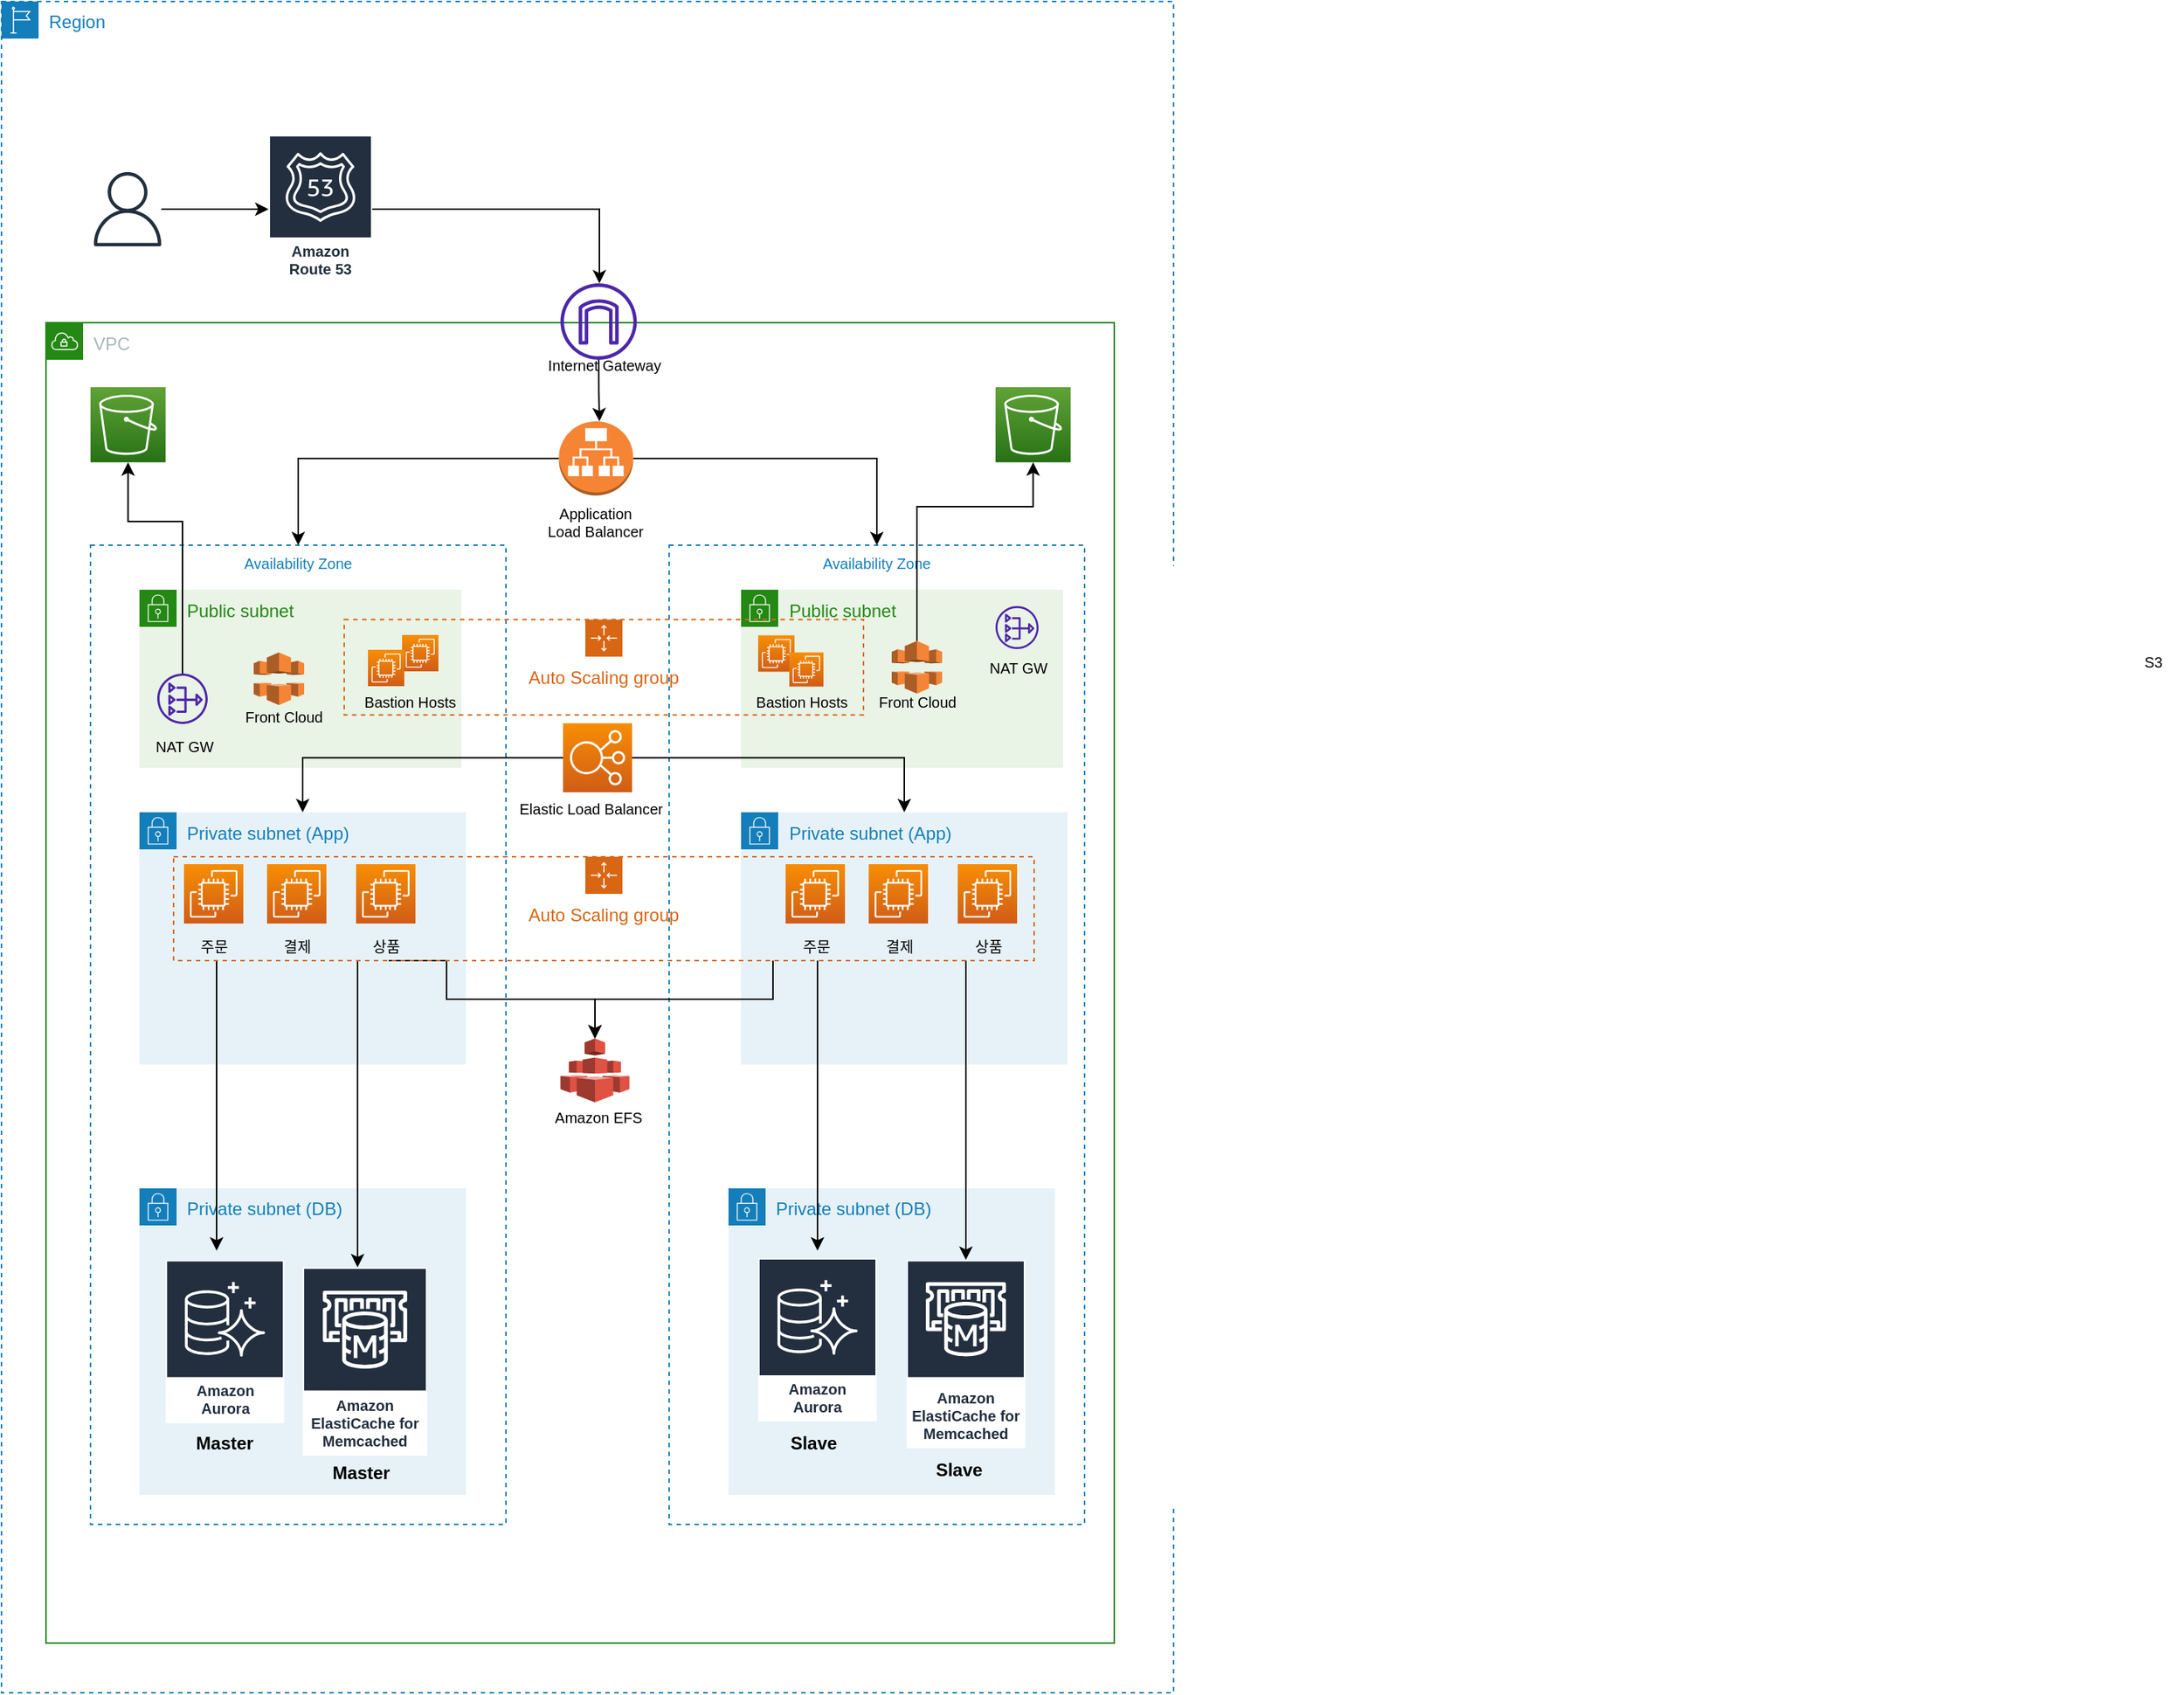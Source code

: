 <mxfile version="20.1.1" type="github"><diagram id="ddb-kprN005Wt0hA2Xbe" name="DR Architecture"><mxGraphModel dx="1061" dy="620" grid="1" gridSize="10" guides="1" tooltips="1" connect="1" arrows="1" fold="1" page="1" pageScale="1" pageWidth="827" pageHeight="1169" math="0" shadow="0"><root><mxCell id="0"/><mxCell id="1" parent="0"/><mxCell id="-xat-Ccg4I1JxFuP80GP-120" value="S3" style="text;html=1;align=center;verticalAlign=middle;resizable=0;points=[];autosize=1;strokeColor=none;fillColor=none;fontSize=10;" vertex="1" parent="1"><mxGeometry x="1440" y="440" width="40" height="30" as="geometry"/></mxCell><mxCell id="-xat-Ccg4I1JxFuP80GP-122" value="Region" style="points=[[0,0],[0.25,0],[0.5,0],[0.75,0],[1,0],[1,0.25],[1,0.5],[1,0.75],[1,1],[0.75,1],[0.5,1],[0.25,1],[0,1],[0,0.75],[0,0.5],[0,0.25]];outlineConnect=0;gradientColor=none;html=1;whiteSpace=wrap;fontSize=12;fontStyle=0;container=1;pointerEvents=0;collapsible=0;recursiveResize=0;shape=mxgraph.aws4.group;grIcon=mxgraph.aws4.group_region;strokeColor=#147EBA;fillColor=none;verticalAlign=top;align=left;spacingLeft=30;fontColor=#147EBA;dashed=1;" vertex="1" parent="1"><mxGeometry x="10" y="10" width="790" height="1140" as="geometry"/></mxCell><mxCell id="-xat-Ccg4I1JxFuP80GP-131" style="edgeStyle=orthogonalEdgeStyle;rounded=0;orthogonalLoop=1;jettySize=auto;html=1;fontSize=10;" edge="1" parent="-xat-Ccg4I1JxFuP80GP-122" source="-xat-Ccg4I1JxFuP80GP-31" target="-xat-Ccg4I1JxFuP80GP-127"><mxGeometry relative="1" as="geometry"><Array as="points"><mxPoint x="403" y="140"/></Array></mxGeometry></mxCell><mxCell id="-xat-Ccg4I1JxFuP80GP-31" value="Amazon Route 53" style="sketch=0;outlineConnect=0;fontColor=#232F3E;gradientColor=none;strokeColor=#ffffff;fillColor=#232F3E;dashed=0;verticalLabelPosition=middle;verticalAlign=bottom;align=center;html=1;whiteSpace=wrap;fontSize=10;fontStyle=1;spacing=3;shape=mxgraph.aws4.productIcon;prIcon=mxgraph.aws4.route_53;" vertex="1" parent="-xat-Ccg4I1JxFuP80GP-122"><mxGeometry x="180" y="90" width="70" height="100" as="geometry"/></mxCell><mxCell id="-xat-Ccg4I1JxFuP80GP-130" style="edgeStyle=orthogonalEdgeStyle;rounded=0;orthogonalLoop=1;jettySize=auto;html=1;fontSize=10;" edge="1" parent="-xat-Ccg4I1JxFuP80GP-122" source="-xat-Ccg4I1JxFuP80GP-40" target="-xat-Ccg4I1JxFuP80GP-31"><mxGeometry relative="1" as="geometry"/></mxCell><mxCell id="-xat-Ccg4I1JxFuP80GP-40" value="" style="sketch=0;outlineConnect=0;fontColor=#232F3E;gradientColor=none;fillColor=#232F3D;strokeColor=none;dashed=0;verticalLabelPosition=bottom;verticalAlign=top;align=center;html=1;fontSize=12;fontStyle=0;aspect=fixed;pointerEvents=1;shape=mxgraph.aws4.user;" vertex="1" parent="-xat-Ccg4I1JxFuP80GP-122"><mxGeometry x="60" y="115" width="50" height="50" as="geometry"/></mxCell><mxCell id="-xat-Ccg4I1JxFuP80GP-1" value="VPC" style="points=[[0,0],[0.25,0],[0.5,0],[0.75,0],[1,0],[1,0.25],[1,0.5],[1,0.75],[1,1],[0.75,1],[0.5,1],[0.25,1],[0,1],[0,0.75],[0,0.5],[0,0.25]];outlineConnect=0;gradientColor=none;html=1;whiteSpace=wrap;fontSize=12;fontStyle=0;container=1;pointerEvents=0;collapsible=0;recursiveResize=0;shape=mxgraph.aws4.group;grIcon=mxgraph.aws4.group_vpc;strokeColor=#248814;fillColor=none;verticalAlign=top;align=left;spacingLeft=30;fontColor=#AAB7B8;dashed=0;" vertex="1" parent="-xat-Ccg4I1JxFuP80GP-122"><mxGeometry x="30" y="216.5" width="720" height="890" as="geometry"/></mxCell><mxCell id="-xat-Ccg4I1JxFuP80GP-59" value="Availability Zone" style="fillColor=none;strokeColor=#147EBA;dashed=1;verticalAlign=top;fontStyle=0;fontColor=#147EBA;fontSize=10;" vertex="1" parent="-xat-Ccg4I1JxFuP80GP-1"><mxGeometry x="30" y="150" width="280" height="660" as="geometry"/></mxCell><mxCell id="-xat-Ccg4I1JxFuP80GP-98" value="Availability Zone" style="fillColor=none;strokeColor=#147EBA;dashed=1;verticalAlign=top;fontStyle=0;fontColor=#147EBA;fontSize=10;" vertex="1" parent="-xat-Ccg4I1JxFuP80GP-1"><mxGeometry x="420" y="150" width="280" height="660" as="geometry"/></mxCell><mxCell id="-xat-Ccg4I1JxFuP80GP-3" value="Public subnet" style="points=[[0,0],[0.25,0],[0.5,0],[0.75,0],[1,0],[1,0.25],[1,0.5],[1,0.75],[1,1],[0.75,1],[0.5,1],[0.25,1],[0,1],[0,0.75],[0,0.5],[0,0.25]];outlineConnect=0;gradientColor=none;html=1;whiteSpace=wrap;fontSize=12;fontStyle=0;container=1;pointerEvents=0;collapsible=0;recursiveResize=0;shape=mxgraph.aws4.group;grIcon=mxgraph.aws4.group_security_group;grStroke=0;strokeColor=#248814;fillColor=#E9F3E6;verticalAlign=top;align=left;spacingLeft=30;fontColor=#248814;dashed=0;" vertex="1" parent="-xat-Ccg4I1JxFuP80GP-1"><mxGeometry x="63" y="180" width="217" height="120" as="geometry"/></mxCell><mxCell id="-xat-Ccg4I1JxFuP80GP-88" value="" style="sketch=0;outlineConnect=0;fontColor=#232F3E;gradientColor=none;fillColor=#4D27AA;strokeColor=none;dashed=0;verticalLabelPosition=bottom;verticalAlign=top;align=center;html=1;fontSize=12;fontStyle=0;aspect=fixed;pointerEvents=1;shape=mxgraph.aws4.nat_gateway;" vertex="1" parent="-xat-Ccg4I1JxFuP80GP-3"><mxGeometry x="12" y="56.5" width="34" height="34" as="geometry"/></mxCell><mxCell id="-xat-Ccg4I1JxFuP80GP-108" value="" style="sketch=0;points=[[0,0,0],[0.25,0,0],[0.5,0,0],[0.75,0,0],[1,0,0],[0,1,0],[0.25,1,0],[0.5,1,0],[0.75,1,0],[1,1,0],[0,0.25,0],[0,0.5,0],[0,0.75,0],[1,0.25,0],[1,0.5,0],[1,0.75,0]];outlineConnect=0;fontColor=#232F3E;gradientColor=#F78E04;gradientDirection=north;fillColor=#D05C17;strokeColor=#ffffff;dashed=0;verticalLabelPosition=bottom;verticalAlign=top;align=center;html=1;fontSize=12;fontStyle=0;aspect=fixed;shape=mxgraph.aws4.resourceIcon;resIcon=mxgraph.aws4.ec2;" vertex="1" parent="-xat-Ccg4I1JxFuP80GP-3"><mxGeometry x="177" y="30.5" width="24.5" height="24.5" as="geometry"/></mxCell><mxCell id="-xat-Ccg4I1JxFuP80GP-60" value="Private subnet (DB)" style="points=[[0,0],[0.25,0],[0.5,0],[0.75,0],[1,0],[1,0.25],[1,0.5],[1,0.75],[1,1],[0.75,1],[0.5,1],[0.25,1],[0,1],[0,0.75],[0,0.5],[0,0.25]];outlineConnect=0;gradientColor=none;html=1;whiteSpace=wrap;fontSize=12;fontStyle=0;container=1;pointerEvents=0;collapsible=0;recursiveResize=0;shape=mxgraph.aws4.group;grIcon=mxgraph.aws4.group_security_group;grStroke=0;strokeColor=#147EBA;fillColor=#E6F2F8;verticalAlign=top;align=left;spacingLeft=30;fontColor=#147EBA;dashed=0;" vertex="1" parent="-xat-Ccg4I1JxFuP80GP-1"><mxGeometry x="460" y="583.5" width="220" height="206.5" as="geometry"/></mxCell><mxCell id="-xat-Ccg4I1JxFuP80GP-63" value="Slave" style="text;html=1;align=center;verticalAlign=middle;resizable=0;points=[];autosize=1;strokeColor=none;fillColor=none;fontSize=12;fontStyle=1" vertex="1" parent="-xat-Ccg4I1JxFuP80GP-60"><mxGeometry x="32" y="157" width="50" height="30" as="geometry"/></mxCell><mxCell id="-xat-Ccg4I1JxFuP80GP-67" value="Private subnet (App)" style="points=[[0,0],[0.25,0],[0.5,0],[0.75,0],[1,0],[1,0.25],[1,0.5],[1,0.75],[1,1],[0.75,1],[0.5,1],[0.25,1],[0,1],[0,0.75],[0,0.5],[0,0.25]];outlineConnect=0;gradientColor=none;html=1;whiteSpace=wrap;fontSize=12;fontStyle=0;container=1;pointerEvents=0;collapsible=0;recursiveResize=0;shape=mxgraph.aws4.group;grIcon=mxgraph.aws4.group_security_group;grStroke=0;strokeColor=#147EBA;fillColor=#E6F2F8;verticalAlign=top;align=left;spacingLeft=30;fontColor=#147EBA;dashed=0;" vertex="1" parent="-xat-Ccg4I1JxFuP80GP-1"><mxGeometry x="63" y="330" width="220" height="170" as="geometry"/></mxCell><mxCell id="-xat-Ccg4I1JxFuP80GP-73" value="" style="sketch=0;points=[[0,0,0],[0.25,0,0],[0.5,0,0],[0.75,0,0],[1,0,0],[0,1,0],[0.25,1,0],[0.5,1,0],[0.75,1,0],[1,1,0],[0,0.25,0],[0,0.5,0],[0,0.75,0],[1,0.25,0],[1,0.5,0],[1,0.75,0]];outlineConnect=0;fontColor=#232F3E;gradientColor=#F78E04;gradientDirection=north;fillColor=#D05C17;strokeColor=#ffffff;dashed=0;verticalLabelPosition=bottom;verticalAlign=top;align=center;html=1;fontSize=12;fontStyle=0;aspect=fixed;shape=mxgraph.aws4.resourceIcon;resIcon=mxgraph.aws4.ec2;" vertex="1" parent="-xat-Ccg4I1JxFuP80GP-67"><mxGeometry x="30" y="35" width="40" height="40" as="geometry"/></mxCell><mxCell id="-xat-Ccg4I1JxFuP80GP-74" value="" style="sketch=0;points=[[0,0,0],[0.25,0,0],[0.5,0,0],[0.75,0,0],[1,0,0],[0,1,0],[0.25,1,0],[0.5,1,0],[0.75,1,0],[1,1,0],[0,0.25,0],[0,0.5,0],[0,0.75,0],[1,0.25,0],[1,0.5,0],[1,0.75,0]];outlineConnect=0;fontColor=#232F3E;gradientColor=#F78E04;gradientDirection=north;fillColor=#D05C17;strokeColor=#ffffff;dashed=0;verticalLabelPosition=bottom;verticalAlign=top;align=center;html=1;fontSize=12;fontStyle=0;aspect=fixed;shape=mxgraph.aws4.resourceIcon;resIcon=mxgraph.aws4.ec2;" vertex="1" parent="-xat-Ccg4I1JxFuP80GP-67"><mxGeometry x="86" y="35" width="40" height="40" as="geometry"/></mxCell><mxCell id="-xat-Ccg4I1JxFuP80GP-18" value="" style="sketch=0;points=[[0,0,0],[0.25,0,0],[0.5,0,0],[0.75,0,0],[1,0,0],[0,1,0],[0.25,1,0],[0.5,1,0],[0.75,1,0],[1,1,0],[0,0.25,0],[0,0.5,0],[0,0.75,0],[1,0.25,0],[1,0.5,0],[1,0.75,0]];outlineConnect=0;fontColor=#232F3E;gradientColor=#F78E04;gradientDirection=north;fillColor=#D05C17;strokeColor=#ffffff;dashed=0;verticalLabelPosition=bottom;verticalAlign=top;align=center;html=1;fontSize=12;fontStyle=0;aspect=fixed;shape=mxgraph.aws4.resourceIcon;resIcon=mxgraph.aws4.ec2;" vertex="1" parent="-xat-Ccg4I1JxFuP80GP-67"><mxGeometry x="146" y="35" width="40" height="40" as="geometry"/></mxCell><mxCell id="-xat-Ccg4I1JxFuP80GP-22" value="상품" style="text;html=1;align=center;verticalAlign=middle;resizable=0;points=[];autosize=1;strokeColor=none;fillColor=none;fontSize=10;" vertex="1" parent="-xat-Ccg4I1JxFuP80GP-67"><mxGeometry x="146" y="75" width="40" height="30" as="geometry"/></mxCell><mxCell id="-xat-Ccg4I1JxFuP80GP-17" value="결제" style="text;html=1;align=center;verticalAlign=middle;resizable=0;points=[];autosize=1;strokeColor=none;fillColor=none;fontSize=10;" vertex="1" parent="-xat-Ccg4I1JxFuP80GP-67"><mxGeometry x="86" y="75" width="40" height="30" as="geometry"/></mxCell><mxCell id="-xat-Ccg4I1JxFuP80GP-15" value="주문" style="text;html=1;align=center;verticalAlign=middle;resizable=0;points=[];autosize=1;strokeColor=none;fillColor=none;fontSize=10;" vertex="1" parent="-xat-Ccg4I1JxFuP80GP-67"><mxGeometry x="30" y="75" width="40" height="30" as="geometry"/></mxCell><mxCell id="-xat-Ccg4I1JxFuP80GP-76" value="Private subnet (App)" style="points=[[0,0],[0.25,0],[0.5,0],[0.75,0],[1,0],[1,0.25],[1,0.5],[1,0.75],[1,1],[0.75,1],[0.5,1],[0.25,1],[0,1],[0,0.75],[0,0.5],[0,0.25]];outlineConnect=0;gradientColor=none;html=1;whiteSpace=wrap;fontSize=12;fontStyle=0;container=1;pointerEvents=0;collapsible=0;recursiveResize=0;shape=mxgraph.aws4.group;grIcon=mxgraph.aws4.group_security_group;grStroke=0;strokeColor=#147EBA;fillColor=#E6F2F8;verticalAlign=top;align=left;spacingLeft=30;fontColor=#147EBA;dashed=0;" vertex="1" parent="-xat-Ccg4I1JxFuP80GP-1"><mxGeometry x="468.5" y="330" width="220" height="170" as="geometry"/></mxCell><mxCell id="-xat-Ccg4I1JxFuP80GP-77" value="" style="sketch=0;points=[[0,0,0],[0.25,0,0],[0.5,0,0],[0.75,0,0],[1,0,0],[0,1,0],[0.25,1,0],[0.5,1,0],[0.75,1,0],[1,1,0],[0,0.25,0],[0,0.5,0],[0,0.75,0],[1,0.25,0],[1,0.5,0],[1,0.75,0]];outlineConnect=0;fontColor=#232F3E;gradientColor=#F78E04;gradientDirection=north;fillColor=#D05C17;strokeColor=#ffffff;dashed=0;verticalLabelPosition=bottom;verticalAlign=top;align=center;html=1;fontSize=12;fontStyle=0;aspect=fixed;shape=mxgraph.aws4.resourceIcon;resIcon=mxgraph.aws4.ec2;" vertex="1" parent="-xat-Ccg4I1JxFuP80GP-76"><mxGeometry x="30" y="35" width="40" height="40" as="geometry"/></mxCell><mxCell id="-xat-Ccg4I1JxFuP80GP-78" value="" style="sketch=0;points=[[0,0,0],[0.25,0,0],[0.5,0,0],[0.75,0,0],[1,0,0],[0,1,0],[0.25,1,0],[0.5,1,0],[0.75,1,0],[1,1,0],[0,0.25,0],[0,0.5,0],[0,0.75,0],[1,0.25,0],[1,0.5,0],[1,0.75,0]];outlineConnect=0;fontColor=#232F3E;gradientColor=#F78E04;gradientDirection=north;fillColor=#D05C17;strokeColor=#ffffff;dashed=0;verticalLabelPosition=bottom;verticalAlign=top;align=center;html=1;fontSize=12;fontStyle=0;aspect=fixed;shape=mxgraph.aws4.resourceIcon;resIcon=mxgraph.aws4.ec2;" vertex="1" parent="-xat-Ccg4I1JxFuP80GP-76"><mxGeometry x="86" y="35" width="40" height="40" as="geometry"/></mxCell><mxCell id="-xat-Ccg4I1JxFuP80GP-79" value="" style="sketch=0;points=[[0,0,0],[0.25,0,0],[0.5,0,0],[0.75,0,0],[1,0,0],[0,1,0],[0.25,1,0],[0.5,1,0],[0.75,1,0],[1,1,0],[0,0.25,0],[0,0.5,0],[0,0.75,0],[1,0.25,0],[1,0.5,0],[1,0.75,0]];outlineConnect=0;fontColor=#232F3E;gradientColor=#F78E04;gradientDirection=north;fillColor=#D05C17;strokeColor=#ffffff;dashed=0;verticalLabelPosition=bottom;verticalAlign=top;align=center;html=1;fontSize=12;fontStyle=0;aspect=fixed;shape=mxgraph.aws4.resourceIcon;resIcon=mxgraph.aws4.ec2;" vertex="1" parent="-xat-Ccg4I1JxFuP80GP-76"><mxGeometry x="146" y="35" width="40" height="40" as="geometry"/></mxCell><mxCell id="-xat-Ccg4I1JxFuP80GP-80" value="상품" style="text;html=1;align=center;verticalAlign=middle;resizable=0;points=[];autosize=1;strokeColor=none;fillColor=none;fontSize=10;" vertex="1" parent="-xat-Ccg4I1JxFuP80GP-76"><mxGeometry x="146" y="75" width="40" height="30" as="geometry"/></mxCell><mxCell id="-xat-Ccg4I1JxFuP80GP-81" value="결제" style="text;html=1;align=center;verticalAlign=middle;resizable=0;points=[];autosize=1;strokeColor=none;fillColor=none;fontSize=10;" vertex="1" parent="-xat-Ccg4I1JxFuP80GP-76"><mxGeometry x="86" y="75" width="40" height="30" as="geometry"/></mxCell><mxCell id="-xat-Ccg4I1JxFuP80GP-82" value="주문" style="text;html=1;align=center;verticalAlign=middle;resizable=0;points=[];autosize=1;strokeColor=none;fillColor=none;fontSize=10;" vertex="1" parent="-xat-Ccg4I1JxFuP80GP-76"><mxGeometry x="30" y="75" width="40" height="30" as="geometry"/></mxCell><mxCell id="-xat-Ccg4I1JxFuP80GP-83" value="Private subnet (DB)" style="points=[[0,0],[0.25,0],[0.5,0],[0.75,0],[1,0],[1,0.25],[1,0.5],[1,0.75],[1,1],[0.75,1],[0.5,1],[0.25,1],[0,1],[0,0.75],[0,0.5],[0,0.25]];outlineConnect=0;gradientColor=none;html=1;whiteSpace=wrap;fontSize=12;fontStyle=0;container=1;pointerEvents=0;collapsible=0;recursiveResize=0;shape=mxgraph.aws4.group;grIcon=mxgraph.aws4.group_security_group;grStroke=0;strokeColor=#147EBA;fillColor=#E6F2F8;verticalAlign=top;align=left;spacingLeft=30;fontColor=#147EBA;dashed=0;" vertex="1" parent="-xat-Ccg4I1JxFuP80GP-1"><mxGeometry x="63" y="583.5" width="220" height="206.5" as="geometry"/></mxCell><mxCell id="-xat-Ccg4I1JxFuP80GP-157" value="Amazon ElastiCache for Memcached" style="sketch=0;outlineConnect=0;fontColor=#232F3E;gradientColor=none;strokeColor=#ffffff;fillColor=#232F3E;dashed=0;verticalLabelPosition=middle;verticalAlign=bottom;align=center;html=1;whiteSpace=wrap;fontSize=10;fontStyle=1;spacing=3;shape=mxgraph.aws4.productIcon;prIcon=mxgraph.aws4.elasticache_for_memcached;" vertex="1" parent="-xat-Ccg4I1JxFuP80GP-83"><mxGeometry x="110" y="53.25" width="84" height="127" as="geometry"/></mxCell><mxCell id="-xat-Ccg4I1JxFuP80GP-93" value="Public subnet" style="points=[[0,0],[0.25,0],[0.5,0],[0.75,0],[1,0],[1,0.25],[1,0.5],[1,0.75],[1,1],[0.75,1],[0.5,1],[0.25,1],[0,1],[0,0.75],[0,0.5],[0,0.25]];outlineConnect=0;gradientColor=none;html=1;whiteSpace=wrap;fontSize=12;fontStyle=0;container=1;pointerEvents=0;collapsible=0;recursiveResize=0;shape=mxgraph.aws4.group;grIcon=mxgraph.aws4.group_security_group;grStroke=0;strokeColor=#248814;fillColor=#E9F3E6;verticalAlign=top;align=left;spacingLeft=30;fontColor=#248814;dashed=0;" vertex="1" parent="-xat-Ccg4I1JxFuP80GP-1"><mxGeometry x="468.5" y="180" width="217" height="120" as="geometry"/></mxCell><mxCell id="-xat-Ccg4I1JxFuP80GP-96" value="" style="sketch=0;points=[[0,0,0],[0.25,0,0],[0.5,0,0],[0.75,0,0],[1,0,0],[0,1,0],[0.25,1,0],[0.5,1,0],[0.75,1,0],[1,1,0],[0,0.25,0],[0,0.5,0],[0,0.75,0],[1,0.25,0],[1,0.5,0],[1,0.75,0]];outlineConnect=0;fontColor=#232F3E;gradientColor=#F78E04;gradientDirection=north;fillColor=#D05C17;strokeColor=#ffffff;dashed=0;verticalLabelPosition=bottom;verticalAlign=top;align=center;html=1;fontSize=12;fontStyle=0;aspect=fixed;shape=mxgraph.aws4.resourceIcon;resIcon=mxgraph.aws4.ec2;" vertex="1" parent="-xat-Ccg4I1JxFuP80GP-93"><mxGeometry x="11.5" y="30.75" width="24.5" height="24.5" as="geometry"/></mxCell><mxCell id="-xat-Ccg4I1JxFuP80GP-94" value="" style="sketch=0;outlineConnect=0;fontColor=#232F3E;gradientColor=none;fillColor=#4D27AA;strokeColor=none;dashed=0;verticalLabelPosition=bottom;verticalAlign=top;align=center;html=1;fontSize=12;fontStyle=0;aspect=fixed;pointerEvents=1;shape=mxgraph.aws4.nat_gateway;" vertex="1" parent="-xat-Ccg4I1JxFuP80GP-93"><mxGeometry x="171.5" y="11" width="29" height="29" as="geometry"/></mxCell><mxCell id="-xat-Ccg4I1JxFuP80GP-95" value="NAT GW" style="text;html=1;align=center;verticalAlign=middle;resizable=0;points=[];autosize=1;strokeColor=none;fillColor=none;fontSize=10;" vertex="1" parent="-xat-Ccg4I1JxFuP80GP-93"><mxGeometry x="156" y="37.25" width="60" height="30" as="geometry"/></mxCell><mxCell id="-xat-Ccg4I1JxFuP80GP-107" value="" style="sketch=0;points=[[0,0,0],[0.25,0,0],[0.5,0,0],[0.75,0,0],[1,0,0],[0,1,0],[0.25,1,0],[0.5,1,0],[0.75,1,0],[1,1,0],[0,0.25,0],[0,0.5,0],[0,0.75,0],[1,0.25,0],[1,0.5,0],[1,0.75,0]];outlineConnect=0;fontColor=#232F3E;gradientColor=#F78E04;gradientDirection=north;fillColor=#D05C17;strokeColor=#ffffff;dashed=0;verticalLabelPosition=bottom;verticalAlign=top;align=center;html=1;fontSize=12;fontStyle=0;aspect=fixed;shape=mxgraph.aws4.resourceIcon;resIcon=mxgraph.aws4.ec2;" vertex="1" parent="-xat-Ccg4I1JxFuP80GP-93"><mxGeometry x="32.5" y="42.25" width="23" height="23" as="geometry"/></mxCell><mxCell id="-xat-Ccg4I1JxFuP80GP-110" value="Front Cloud" style="text;html=1;align=center;verticalAlign=middle;resizable=0;points=[];autosize=1;strokeColor=none;fillColor=none;fontSize=10;" vertex="1" parent="-xat-Ccg4I1JxFuP80GP-1"><mxGeometry x="547" y="240" width="80" height="30" as="geometry"/></mxCell><mxCell id="-xat-Ccg4I1JxFuP80GP-92" value="Bastion Hosts" style="text;html=1;align=center;verticalAlign=middle;resizable=0;points=[];autosize=1;strokeColor=none;fillColor=none;fontSize=10;" vertex="1" parent="-xat-Ccg4I1JxFuP80GP-1"><mxGeometry x="200" y="240" width="90" height="30" as="geometry"/></mxCell><mxCell id="-xat-Ccg4I1JxFuP80GP-115" value="Auto Scaling group" style="points=[[0,0],[0.25,0],[0.5,0],[0.75,0],[1,0],[1,0.25],[1,0.5],[1,0.75],[1,1],[0.75,1],[0.5,1],[0.25,1],[0,1],[0,0.75],[0,0.5],[0,0.25]];outlineConnect=0;gradientColor=none;html=1;whiteSpace=wrap;fontSize=12;fontStyle=0;container=1;pointerEvents=0;collapsible=0;recursiveResize=0;shape=mxgraph.aws4.groupCenter;grIcon=mxgraph.aws4.group_auto_scaling_group;grStroke=1;strokeColor=#D86613;fillColor=none;verticalAlign=top;align=center;fontColor=#D86613;dashed=1;spacingTop=25;" vertex="1" parent="-xat-Ccg4I1JxFuP80GP-1"><mxGeometry x="201" y="200.13" width="350" height="64.25" as="geometry"/></mxCell><mxCell id="-xat-Ccg4I1JxFuP80GP-151" style="edgeStyle=orthogonalEdgeStyle;rounded=0;orthogonalLoop=1;jettySize=auto;html=1;exitX=0.25;exitY=1;exitDx=0;exitDy=0;entryX=0.5;entryY=0;entryDx=0;entryDy=0;entryPerimeter=0;fontSize=10;" edge="1" parent="-xat-Ccg4I1JxFuP80GP-1" source="-xat-Ccg4I1JxFuP80GP-116" target="-xat-Ccg4I1JxFuP80GP-118"><mxGeometry relative="1" as="geometry"><Array as="points"><mxPoint x="270" y="430"/><mxPoint x="270" y="456"/><mxPoint x="370" y="456"/></Array></mxGeometry></mxCell><mxCell id="-xat-Ccg4I1JxFuP80GP-153" style="edgeStyle=orthogonalEdgeStyle;rounded=0;orthogonalLoop=1;jettySize=auto;html=1;entryX=0.5;entryY=0;entryDx=0;entryDy=0;entryPerimeter=0;fontSize=10;" edge="1" parent="-xat-Ccg4I1JxFuP80GP-1" source="-xat-Ccg4I1JxFuP80GP-116" target="-xat-Ccg4I1JxFuP80GP-118"><mxGeometry relative="1" as="geometry"><Array as="points"><mxPoint x="490" y="456"/><mxPoint x="370" y="456"/></Array></mxGeometry></mxCell><mxCell id="-xat-Ccg4I1JxFuP80GP-154" style="edgeStyle=orthogonalEdgeStyle;rounded=0;orthogonalLoop=1;jettySize=auto;html=1;entryX=0.5;entryY=0;entryDx=0;entryDy=0;entryPerimeter=0;fontSize=10;" edge="1" parent="-xat-Ccg4I1JxFuP80GP-1" source="-xat-Ccg4I1JxFuP80GP-116"><mxGeometry relative="1" as="geometry"><mxPoint x="115" y="625.5" as="targetPoint"/><Array as="points"><mxPoint x="115" y="484"/><mxPoint x="115" y="484"/></Array></mxGeometry></mxCell><mxCell id="-xat-Ccg4I1JxFuP80GP-155" style="edgeStyle=orthogonalEdgeStyle;rounded=0;orthogonalLoop=1;jettySize=auto;html=1;entryX=0.5;entryY=0;entryDx=0;entryDy=0;entryPerimeter=0;fontSize=10;" edge="1" parent="-xat-Ccg4I1JxFuP80GP-1"><mxGeometry relative="1" as="geometry"><mxPoint x="520" y="430" as="sourcePoint"/><mxPoint x="520" y="625.5" as="targetPoint"/><Array as="points"><mxPoint x="520" y="464"/><mxPoint x="520" y="464"/></Array></mxGeometry></mxCell><mxCell id="-xat-Ccg4I1JxFuP80GP-161" style="edgeStyle=orthogonalEdgeStyle;rounded=0;orthogonalLoop=1;jettySize=auto;html=1;fontSize=12;" edge="1" parent="-xat-Ccg4I1JxFuP80GP-1" source="-xat-Ccg4I1JxFuP80GP-116" target="-xat-Ccg4I1JxFuP80GP-157"><mxGeometry relative="1" as="geometry"><Array as="points"><mxPoint x="210" y="554"/><mxPoint x="210" y="554"/></Array></mxGeometry></mxCell><mxCell id="-xat-Ccg4I1JxFuP80GP-163" style="edgeStyle=orthogonalEdgeStyle;rounded=0;orthogonalLoop=1;jettySize=auto;html=1;fontSize=12;" edge="1" parent="-xat-Ccg4I1JxFuP80GP-1" source="-xat-Ccg4I1JxFuP80GP-116" target="-xat-Ccg4I1JxFuP80GP-158"><mxGeometry relative="1" as="geometry"><Array as="points"><mxPoint x="620" y="454"/><mxPoint x="620" y="454"/></Array></mxGeometry></mxCell><mxCell id="-xat-Ccg4I1JxFuP80GP-116" value="Auto Scaling group" style="points=[[0,0],[0.25,0],[0.5,0],[0.75,0],[1,0],[1,0.25],[1,0.5],[1,0.75],[1,1],[0.75,1],[0.5,1],[0.25,1],[0,1],[0,0.75],[0,0.5],[0,0.25]];outlineConnect=0;gradientColor=none;html=1;whiteSpace=wrap;fontSize=12;fontStyle=0;container=1;pointerEvents=0;collapsible=0;recursiveResize=0;shape=mxgraph.aws4.groupCenter;grIcon=mxgraph.aws4.group_auto_scaling_group;grStroke=1;strokeColor=#D86613;fillColor=none;verticalAlign=top;align=center;fontColor=#D86613;dashed=1;spacingTop=25;" vertex="1" parent="-xat-Ccg4I1JxFuP80GP-1"><mxGeometry x="86" y="360" width="580" height="70" as="geometry"/></mxCell><mxCell id="-xat-Ccg4I1JxFuP80GP-2" value="" style="sketch=0;points=[[0,0,0],[0.25,0,0],[0.5,0,0],[0.75,0,0],[1,0,0],[0,1,0],[0.25,1,0],[0.5,1,0],[0.75,1,0],[1,1,0],[0,0.25,0],[0,0.5,0],[0,0.75,0],[1,0.25,0],[1,0.5,0],[1,0.75,0]];outlineConnect=0;fontColor=#232F3E;gradientColor=#60A337;gradientDirection=north;fillColor=#277116;strokeColor=#ffffff;dashed=0;verticalLabelPosition=bottom;verticalAlign=top;align=center;html=1;fontSize=12;fontStyle=0;aspect=fixed;shape=mxgraph.aws4.resourceIcon;resIcon=mxgraph.aws4.s3;" vertex="1" parent="-xat-Ccg4I1JxFuP80GP-1"><mxGeometry x="640" y="43.5" width="50.63" height="50.63" as="geometry"/></mxCell><mxCell id="-xat-Ccg4I1JxFuP80GP-133" style="edgeStyle=orthogonalEdgeStyle;rounded=0;orthogonalLoop=1;jettySize=auto;html=1;entryX=0.5;entryY=0;entryDx=0;entryDy=0;fontSize=10;" edge="1" parent="-xat-Ccg4I1JxFuP80GP-1" source="-xat-Ccg4I1JxFuP80GP-34" target="-xat-Ccg4I1JxFuP80GP-59"><mxGeometry relative="1" as="geometry"/></mxCell><mxCell id="-xat-Ccg4I1JxFuP80GP-134" style="edgeStyle=orthogonalEdgeStyle;rounded=0;orthogonalLoop=1;jettySize=auto;html=1;fontSize=10;" edge="1" parent="-xat-Ccg4I1JxFuP80GP-1" source="-xat-Ccg4I1JxFuP80GP-34" target="-xat-Ccg4I1JxFuP80GP-98"><mxGeometry relative="1" as="geometry"/></mxCell><mxCell id="-xat-Ccg4I1JxFuP80GP-34" value="" style="outlineConnect=0;dashed=0;verticalLabelPosition=bottom;verticalAlign=top;align=center;html=1;shape=mxgraph.aws3.application_load_balancer;fillColor=#F58534;gradientColor=none;fontSize=10;" vertex="1" parent="-xat-Ccg4I1JxFuP80GP-1"><mxGeometry x="345.75" y="66.5" width="50" height="50" as="geometry"/></mxCell><mxCell id="-xat-Ccg4I1JxFuP80GP-145" style="edgeStyle=orthogonalEdgeStyle;rounded=0;orthogonalLoop=1;jettySize=auto;html=1;fontSize=10;" edge="1" parent="-xat-Ccg4I1JxFuP80GP-1" source="-xat-Ccg4I1JxFuP80GP-126" target="-xat-Ccg4I1JxFuP80GP-67"><mxGeometry relative="1" as="geometry"/></mxCell><mxCell id="-xat-Ccg4I1JxFuP80GP-146" style="edgeStyle=orthogonalEdgeStyle;rounded=0;orthogonalLoop=1;jettySize=auto;html=1;entryX=0.5;entryY=0;entryDx=0;entryDy=0;fontSize=10;" edge="1" parent="-xat-Ccg4I1JxFuP80GP-1" source="-xat-Ccg4I1JxFuP80GP-126" target="-xat-Ccg4I1JxFuP80GP-76"><mxGeometry relative="1" as="geometry"/></mxCell><mxCell id="-xat-Ccg4I1JxFuP80GP-126" value="" style="sketch=0;points=[[0,0,0],[0.25,0,0],[0.5,0,0],[0.75,0,0],[1,0,0],[0,1,0],[0.25,1,0],[0.5,1,0],[0.75,1,0],[1,1,0],[0,0.25,0],[0,0.5,0],[0,0.75,0],[1,0.25,0],[1,0.5,0],[1,0.75,0]];outlineConnect=0;fontColor=#232F3E;gradientColor=#F78E04;gradientDirection=north;fillColor=#D05C17;strokeColor=#ffffff;dashed=0;verticalLabelPosition=bottom;verticalAlign=top;align=center;html=1;fontSize=12;fontStyle=0;aspect=fixed;shape=mxgraph.aws4.resourceIcon;resIcon=mxgraph.aws4.elastic_load_balancing;" vertex="1" parent="-xat-Ccg4I1JxFuP80GP-1"><mxGeometry x="348.5" y="270" width="46.5" height="46.5" as="geometry"/></mxCell><mxCell id="-xat-Ccg4I1JxFuP80GP-97" value="Bastion Hosts" style="text;html=1;align=center;verticalAlign=middle;resizable=0;points=[];autosize=1;strokeColor=none;fillColor=none;fontSize=10;" vertex="1" parent="-xat-Ccg4I1JxFuP80GP-1"><mxGeometry x="463.5" y="240" width="90" height="30" as="geometry"/></mxCell><mxCell id="-xat-Ccg4I1JxFuP80GP-136" style="edgeStyle=orthogonalEdgeStyle;rounded=0;orthogonalLoop=1;jettySize=auto;html=1;entryX=0.5;entryY=1;entryDx=0;entryDy=0;entryPerimeter=0;fontSize=10;" edge="1" parent="-xat-Ccg4I1JxFuP80GP-1" source="-xat-Ccg4I1JxFuP80GP-33" target="-xat-Ccg4I1JxFuP80GP-2"><mxGeometry relative="1" as="geometry"><Array as="points"><mxPoint x="587" y="124"/><mxPoint x="665" y="124"/></Array></mxGeometry></mxCell><mxCell id="-xat-Ccg4I1JxFuP80GP-33" value="" style="outlineConnect=0;dashed=0;verticalLabelPosition=bottom;verticalAlign=top;align=center;html=1;shape=mxgraph.aws3.cloudfront;fillColor=#F58536;gradientColor=none;" vertex="1" parent="-xat-Ccg4I1JxFuP80GP-1"><mxGeometry x="570" y="214.5" width="34" height="35.5" as="geometry"/></mxCell><mxCell id="-xat-Ccg4I1JxFuP80GP-137" value="" style="sketch=0;points=[[0,0,0],[0.25,0,0],[0.5,0,0],[0.75,0,0],[1,0,0],[0,1,0],[0.25,1,0],[0.5,1,0],[0.75,1,0],[1,1,0],[0,0.25,0],[0,0.5,0],[0,0.75,0],[1,0.25,0],[1,0.5,0],[1,0.75,0]];outlineConnect=0;fontColor=#232F3E;gradientColor=#60A337;gradientDirection=north;fillColor=#277116;strokeColor=#ffffff;dashed=0;verticalLabelPosition=bottom;verticalAlign=top;align=center;html=1;fontSize=12;fontStyle=0;aspect=fixed;shape=mxgraph.aws4.resourceIcon;resIcon=mxgraph.aws4.s3;" vertex="1" parent="-xat-Ccg4I1JxFuP80GP-1"><mxGeometry x="30" y="43.5" width="50.63" height="50.63" as="geometry"/></mxCell><mxCell id="-xat-Ccg4I1JxFuP80GP-138" value="" style="outlineConnect=0;dashed=0;verticalLabelPosition=bottom;verticalAlign=top;align=center;html=1;shape=mxgraph.aws3.cloudfront;fillColor=#F58536;gradientColor=none;" vertex="1" parent="-xat-Ccg4I1JxFuP80GP-1"><mxGeometry x="140" y="222.25" width="34" height="35.5" as="geometry"/></mxCell><mxCell id="-xat-Ccg4I1JxFuP80GP-141" value="Front Cloud" style="text;html=1;align=center;verticalAlign=middle;resizable=0;points=[];autosize=1;strokeColor=none;fillColor=none;fontSize=10;" vertex="1" parent="-xat-Ccg4I1JxFuP80GP-1"><mxGeometry x="120" y="250" width="80" height="30" as="geometry"/></mxCell><mxCell id="-xat-Ccg4I1JxFuP80GP-90" value="" style="sketch=0;points=[[0,0,0],[0.25,0,0],[0.5,0,0],[0.75,0,0],[1,0,0],[0,1,0],[0.25,1,0],[0.5,1,0],[0.75,1,0],[1,1,0],[0,0.25,0],[0,0.5,0],[0,0.75,0],[1,0.25,0],[1,0.5,0],[1,0.75,0]];outlineConnect=0;fontColor=#232F3E;gradientColor=#F78E04;gradientDirection=north;fillColor=#D05C17;strokeColor=#ffffff;dashed=0;verticalLabelPosition=bottom;verticalAlign=top;align=center;html=1;fontSize=12;fontStyle=0;aspect=fixed;shape=mxgraph.aws4.resourceIcon;resIcon=mxgraph.aws4.ec2;" vertex="1" parent="-xat-Ccg4I1JxFuP80GP-1"><mxGeometry x="217" y="220.5" width="24.5" height="24.5" as="geometry"/></mxCell><mxCell id="-xat-Ccg4I1JxFuP80GP-89" value="NAT GW" style="text;html=1;align=center;verticalAlign=middle;resizable=0;points=[];autosize=1;strokeColor=none;fillColor=none;fontSize=10;" vertex="1" parent="-xat-Ccg4I1JxFuP80GP-1"><mxGeometry x="63" y="270" width="60" height="30" as="geometry"/></mxCell><mxCell id="-xat-Ccg4I1JxFuP80GP-142" style="edgeStyle=orthogonalEdgeStyle;rounded=0;orthogonalLoop=1;jettySize=auto;html=1;entryX=0.5;entryY=1;entryDx=0;entryDy=0;entryPerimeter=0;fontSize=10;" edge="1" parent="-xat-Ccg4I1JxFuP80GP-1" source="-xat-Ccg4I1JxFuP80GP-88" target="-xat-Ccg4I1JxFuP80GP-137"><mxGeometry relative="1" as="geometry"><Array as="points"><mxPoint x="92" y="134"/><mxPoint x="55" y="134"/></Array></mxGeometry></mxCell><mxCell id="-xat-Ccg4I1JxFuP80GP-147" value="Internet Gateway" style="text;html=1;align=center;verticalAlign=middle;resizable=0;points=[];autosize=1;strokeColor=none;fillColor=none;fontSize=10;" vertex="1" parent="-xat-Ccg4I1JxFuP80GP-1"><mxGeometry x="326" y="13.5" width="100" height="30" as="geometry"/></mxCell><mxCell id="-xat-Ccg4I1JxFuP80GP-148" value="Application&lt;br&gt;Load Balancer" style="text;html=1;align=center;verticalAlign=middle;resizable=0;points=[];autosize=1;strokeColor=none;fillColor=none;fontSize=10;" vertex="1" parent="-xat-Ccg4I1JxFuP80GP-1"><mxGeometry x="325" y="114.5" width="90" height="40" as="geometry"/></mxCell><mxCell id="-xat-Ccg4I1JxFuP80GP-118" value="" style="outlineConnect=0;dashed=0;verticalLabelPosition=bottom;verticalAlign=top;align=center;html=1;shape=mxgraph.aws3.efs;fillColor=#E05243;gradientColor=none;fontSize=10;" vertex="1" parent="-xat-Ccg4I1JxFuP80GP-1"><mxGeometry x="346.75" y="482.5" width="46.5" height="43" as="geometry"/></mxCell><mxCell id="-xat-Ccg4I1JxFuP80GP-119" value="Amazon EFS" style="text;html=1;align=center;verticalAlign=middle;resizable=0;points=[];autosize=1;strokeColor=none;fillColor=none;fontSize=10;" vertex="1" parent="-xat-Ccg4I1JxFuP80GP-1"><mxGeometry x="331.75" y="520" width="80" height="30" as="geometry"/></mxCell><mxCell id="-xat-Ccg4I1JxFuP80GP-158" value="Amazon ElastiCache for Memcached" style="sketch=0;outlineConnect=0;fontColor=#232F3E;gradientColor=none;strokeColor=#ffffff;fillColor=#232F3E;dashed=0;verticalLabelPosition=middle;verticalAlign=bottom;align=center;html=1;whiteSpace=wrap;fontSize=10;fontStyle=1;spacing=3;shape=mxgraph.aws4.productIcon;prIcon=mxgraph.aws4.elasticache_for_memcached;" vertex="1" parent="-xat-Ccg4I1JxFuP80GP-1"><mxGeometry x="580" y="631.75" width="80" height="127" as="geometry"/></mxCell><mxCell id="-xat-Ccg4I1JxFuP80GP-86" value="Master" style="text;html=1;align=center;verticalAlign=middle;resizable=0;points=[];autosize=1;strokeColor=none;fillColor=none;fontSize=12;fontStyle=1" vertex="1" parent="-xat-Ccg4I1JxFuP80GP-1"><mxGeometry x="90" y="740.5" width="60" height="30" as="geometry"/></mxCell><mxCell id="-xat-Ccg4I1JxFuP80GP-159" value="Amazon&#10;Aurora" style="sketch=0;outlineConnect=0;fontColor=#232F3E;gradientColor=none;strokeColor=#ffffff;fillColor=#232F3E;dashed=0;verticalLabelPosition=middle;verticalAlign=bottom;align=center;html=1;whiteSpace=wrap;fontSize=10;fontStyle=1;spacing=3;shape=mxgraph.aws4.productIcon;prIcon=mxgraph.aws4.aurora;" vertex="1" parent="-xat-Ccg4I1JxFuP80GP-1"><mxGeometry x="80.63" y="631.75" width="80" height="110" as="geometry"/></mxCell><mxCell id="-xat-Ccg4I1JxFuP80GP-160" value="Amazon&#10;Aurora" style="sketch=0;outlineConnect=0;fontColor=#232F3E;gradientColor=none;strokeColor=#ffffff;fillColor=#232F3E;dashed=0;verticalLabelPosition=middle;verticalAlign=bottom;align=center;html=1;whiteSpace=wrap;fontSize=10;fontStyle=1;spacing=3;shape=mxgraph.aws4.productIcon;prIcon=mxgraph.aws4.aurora;" vertex="1" parent="-xat-Ccg4I1JxFuP80GP-1"><mxGeometry x="480" y="630.5" width="80" height="110" as="geometry"/></mxCell><mxCell id="-xat-Ccg4I1JxFuP80GP-164" value="Slave" style="text;html=1;align=center;verticalAlign=middle;resizable=0;points=[];autosize=1;strokeColor=none;fillColor=none;fontSize=12;fontStyle=1" vertex="1" parent="-xat-Ccg4I1JxFuP80GP-1"><mxGeometry x="590" y="758.75" width="50" height="30" as="geometry"/></mxCell><mxCell id="-xat-Ccg4I1JxFuP80GP-165" value="Master" style="text;html=1;align=center;verticalAlign=middle;resizable=0;points=[];autosize=1;strokeColor=none;fillColor=none;fontSize=12;fontStyle=1" vertex="1" parent="-xat-Ccg4I1JxFuP80GP-1"><mxGeometry x="181.5" y="760" width="60" height="30" as="geometry"/></mxCell><mxCell id="-xat-Ccg4I1JxFuP80GP-150" style="edgeStyle=orthogonalEdgeStyle;rounded=0;orthogonalLoop=1;jettySize=auto;html=1;fontSize=10;" edge="1" parent="-xat-Ccg4I1JxFuP80GP-122"><mxGeometry relative="1" as="geometry"><mxPoint x="402.558" y="241.499" as="sourcePoint"/><mxPoint x="403.0" y="283" as="targetPoint"/><Array as="points"><mxPoint x="403" y="262"/><mxPoint x="403" y="262"/></Array></mxGeometry></mxCell><mxCell id="-xat-Ccg4I1JxFuP80GP-127" value="" style="sketch=0;outlineConnect=0;fontColor=#232F3E;gradientColor=none;fillColor=#4D27AA;strokeColor=none;dashed=0;verticalLabelPosition=bottom;verticalAlign=top;align=center;html=1;fontSize=12;fontStyle=0;aspect=fixed;pointerEvents=1;shape=mxgraph.aws4.internet_gateway;" vertex="1" parent="-xat-Ccg4I1JxFuP80GP-122"><mxGeometry x="376.75" y="190" width="51.5" height="51.5" as="geometry"/></mxCell><mxCell id="-xat-Ccg4I1JxFuP80GP-144" value="Elastic Load Balancer" style="text;html=1;align=center;verticalAlign=middle;resizable=0;points=[];autosize=1;strokeColor=none;fillColor=none;fontSize=10;" vertex="1" parent="1"><mxGeometry x="347" y="539" width="120" height="30" as="geometry"/></mxCell></root></mxGraphModel></diagram></mxfile>